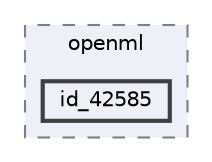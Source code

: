 digraph "/home/jam/Research/IRES-2025/dev/src/llm-scripts/testing/hypothesis-testing/hyp-env/lib/python3.12/site-packages/sklearn/datasets/tests/data/openml/id_42585"
{
 // LATEX_PDF_SIZE
  bgcolor="transparent";
  edge [fontname=Helvetica,fontsize=10,labelfontname=Helvetica,labelfontsize=10];
  node [fontname=Helvetica,fontsize=10,shape=box,height=0.2,width=0.4];
  compound=true
  subgraph clusterdir_fd5435ca4a10584953523d8a0f6fa2a9 {
    graph [ bgcolor="#edf0f7", pencolor="grey50", label="openml", fontname=Helvetica,fontsize=10 style="filled,dashed", URL="dir_fd5435ca4a10584953523d8a0f6fa2a9.html",tooltip=""]
  dir_f19f7234a036eabaa1e0c857444a3fa0 [label="id_42585", fillcolor="#edf0f7", color="grey25", style="filled,bold", URL="dir_f19f7234a036eabaa1e0c857444a3fa0.html",tooltip=""];
  }
}
